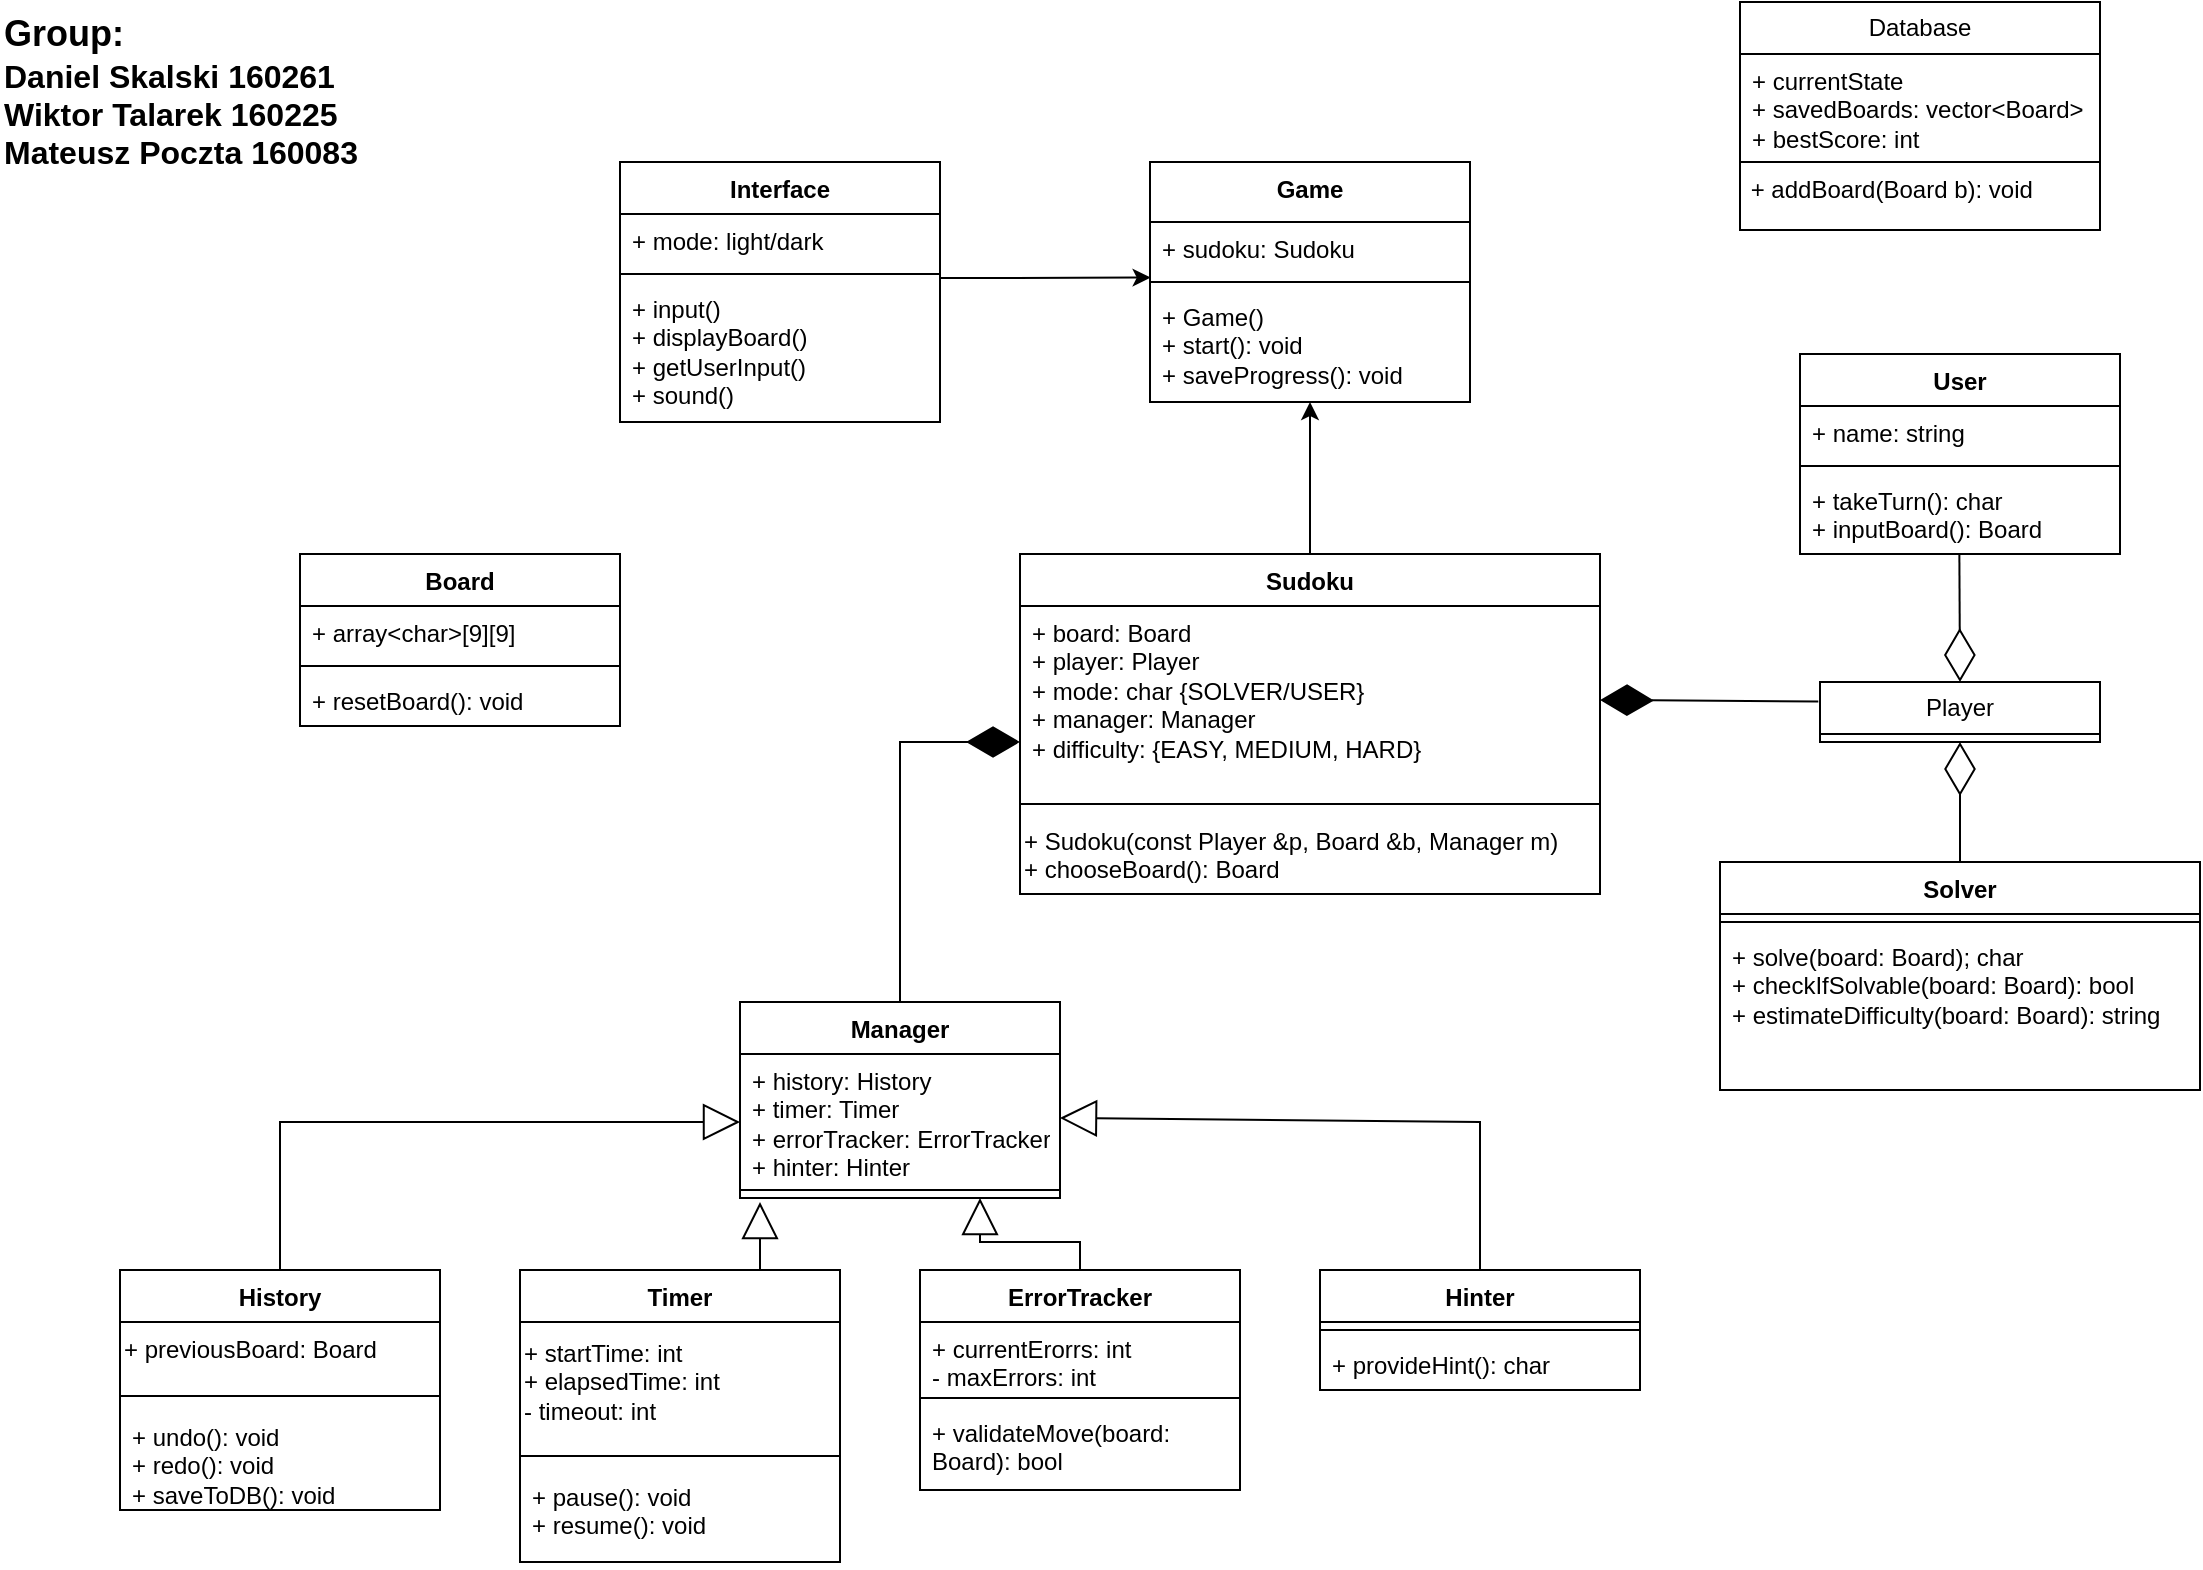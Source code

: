 <mxfile version="25.0.0">
  <diagram name="Page-1" id="KEwP62wF_SwWtXxTEuBz">
    <mxGraphModel dx="1386" dy="-114" grid="1" gridSize="10" guides="1" tooltips="1" connect="1" arrows="1" fold="1" page="1" pageScale="1" pageWidth="1169" pageHeight="827" math="0" shadow="0">
      <root>
        <mxCell id="0" />
        <mxCell id="1" parent="0" />
        <mxCell id="Woj5O2DryIJ29A_ZGA0t-1" value="Game" style="swimlane;fontStyle=1;align=center;verticalAlign=top;childLayout=stackLayout;horizontal=1;startSize=30;horizontalStack=0;resizeParent=1;resizeParentMax=0;resizeLast=0;collapsible=1;marginBottom=0;whiteSpace=wrap;html=1;" parent="1" vertex="1">
          <mxGeometry x="595" y="940" width="160" height="120" as="geometry" />
        </mxCell>
        <mxCell id="Woj5O2DryIJ29A_ZGA0t-2" value="+ sudoku: Sudoku&lt;div&gt;&lt;br&gt;&lt;/div&gt;" style="text;strokeColor=none;fillColor=none;align=left;verticalAlign=top;spacingLeft=4;spacingRight=4;overflow=hidden;rotatable=0;points=[[0,0.5],[1,0.5]];portConstraint=eastwest;whiteSpace=wrap;html=1;" parent="Woj5O2DryIJ29A_ZGA0t-1" vertex="1">
          <mxGeometry y="30" width="160" height="26" as="geometry" />
        </mxCell>
        <mxCell id="Woj5O2DryIJ29A_ZGA0t-3" value="" style="line;strokeWidth=1;fillColor=none;align=left;verticalAlign=middle;spacingTop=-1;spacingLeft=3;spacingRight=3;rotatable=0;labelPosition=right;points=[];portConstraint=eastwest;strokeColor=inherit;" parent="Woj5O2DryIJ29A_ZGA0t-1" vertex="1">
          <mxGeometry y="56" width="160" height="8" as="geometry" />
        </mxCell>
        <mxCell id="Woj5O2DryIJ29A_ZGA0t-4" value="&lt;div&gt;+ Game()&lt;/div&gt;+ start(): void&lt;div&gt;+ saveProgress(): void&lt;/div&gt;" style="text;strokeColor=none;fillColor=none;align=left;verticalAlign=top;spacingLeft=4;spacingRight=4;overflow=hidden;rotatable=0;points=[[0,0.5],[1,0.5]];portConstraint=eastwest;whiteSpace=wrap;html=1;" parent="Woj5O2DryIJ29A_ZGA0t-1" vertex="1">
          <mxGeometry y="64" width="160" height="56" as="geometry" />
        </mxCell>
        <mxCell id="Woj5O2DryIJ29A_ZGA0t-5" value="Database" style="swimlane;fontStyle=0;childLayout=stackLayout;horizontal=1;startSize=26;fillColor=none;horizontalStack=0;resizeParent=1;resizeParentMax=0;resizeLast=0;collapsible=1;marginBottom=0;whiteSpace=wrap;html=1;" parent="1" vertex="1">
          <mxGeometry x="890" y="860" width="180" height="114" as="geometry" />
        </mxCell>
        <mxCell id="Woj5O2DryIJ29A_ZGA0t-7" value="+ currentState&lt;div&gt;+ savedBoards: vector&amp;lt;Board&amp;gt;&lt;/div&gt;&lt;div&gt;+ bestScore: int&lt;/div&gt;" style="text;strokeColor=none;fillColor=none;align=left;verticalAlign=top;spacingLeft=4;spacingRight=4;overflow=hidden;rotatable=0;points=[[0,0.5],[1,0.5]];portConstraint=eastwest;whiteSpace=wrap;html=1;" parent="Woj5O2DryIJ29A_ZGA0t-5" vertex="1">
          <mxGeometry y="26" width="180" height="54" as="geometry" />
        </mxCell>
        <mxCell id="vE0TBjuXNU_hQBia-oiS-7" value="&amp;nbsp;+ addBoard(Board b): void" style="html=1;whiteSpace=wrap;fontSize=12;verticalAlign=top;align=left;" vertex="1" parent="Woj5O2DryIJ29A_ZGA0t-5">
          <mxGeometry y="80" width="180" height="34" as="geometry" />
        </mxCell>
        <mxCell id="Woj5O2DryIJ29A_ZGA0t-15" style="edgeStyle=orthogonalEdgeStyle;rounded=0;orthogonalLoop=1;jettySize=auto;html=1;exitX=0.5;exitY=0;exitDx=0;exitDy=0;entryX=0.5;entryY=1;entryDx=0;entryDy=0;entryPerimeter=0;" parent="1" source="Woj5O2DryIJ29A_ZGA0t-11" target="Woj5O2DryIJ29A_ZGA0t-4" edge="1">
          <mxGeometry relative="1" as="geometry">
            <mxPoint x="490" y="230" as="targetPoint" />
          </mxGeometry>
        </mxCell>
        <mxCell id="Woj5O2DryIJ29A_ZGA0t-11" value="Sudoku" style="swimlane;fontStyle=1;align=center;verticalAlign=top;childLayout=stackLayout;horizontal=1;startSize=26;horizontalStack=0;resizeParent=1;resizeParentMax=0;resizeLast=0;collapsible=1;marginBottom=0;whiteSpace=wrap;html=1;" parent="1" vertex="1">
          <mxGeometry x="530" y="1136" width="290" height="170" as="geometry" />
        </mxCell>
        <mxCell id="Woj5O2DryIJ29A_ZGA0t-12" value="+ board: Board&lt;div&gt;+ player: Player&lt;/div&gt;&lt;div&gt;+ mode: char {SOLVER/USER}&lt;/div&gt;&lt;div&gt;+ manager: Manager&lt;/div&gt;&lt;div&gt;+ difficulty: {EASY, MEDIUM, HARD}&lt;/div&gt;" style="text;strokeColor=none;fillColor=none;align=left;verticalAlign=top;spacingLeft=4;spacingRight=4;overflow=hidden;rotatable=0;points=[[0,0.5],[1,0.5]];portConstraint=eastwest;whiteSpace=wrap;html=1;" parent="Woj5O2DryIJ29A_ZGA0t-11" vertex="1">
          <mxGeometry y="26" width="290" height="94" as="geometry" />
        </mxCell>
        <mxCell id="Woj5O2DryIJ29A_ZGA0t-13" value="" style="line;strokeWidth=1;fillColor=none;align=left;verticalAlign=middle;spacingTop=-1;spacingLeft=3;spacingRight=3;rotatable=0;labelPosition=right;points=[];portConstraint=eastwest;strokeColor=inherit;" parent="Woj5O2DryIJ29A_ZGA0t-11" vertex="1">
          <mxGeometry y="120" width="290" height="10" as="geometry" />
        </mxCell>
        <mxCell id="Woj5O2DryIJ29A_ZGA0t-67" value="&lt;div&gt;+ Sudoku(const Player &amp;amp;p, Board &amp;amp;b, Manager m)&amp;nbsp;&lt;/div&gt;+ chooseBoard(): Board" style="text;html=1;align=left;verticalAlign=top;resizable=0;points=[];autosize=1;strokeColor=none;fillColor=none;" parent="Woj5O2DryIJ29A_ZGA0t-11" vertex="1">
          <mxGeometry y="130" width="290" height="40" as="geometry" />
        </mxCell>
        <mxCell id="Woj5O2DryIJ29A_ZGA0t-16" value="Player" style="swimlane;fontStyle=0;childLayout=stackLayout;horizontal=1;startSize=26;fillColor=none;horizontalStack=0;resizeParent=1;resizeParentMax=0;resizeLast=0;collapsible=1;marginBottom=0;whiteSpace=wrap;html=1;" parent="1" vertex="1">
          <mxGeometry x="930" y="1200" width="140" height="30" as="geometry" />
        </mxCell>
        <mxCell id="Woj5O2DryIJ29A_ZGA0t-21" value="User" style="swimlane;fontStyle=1;align=center;verticalAlign=top;childLayout=stackLayout;horizontal=1;startSize=26;horizontalStack=0;resizeParent=1;resizeParentMax=0;resizeLast=0;collapsible=1;marginBottom=0;whiteSpace=wrap;html=1;" parent="1" vertex="1">
          <mxGeometry x="920" y="1036" width="160" height="100" as="geometry" />
        </mxCell>
        <mxCell id="Woj5O2DryIJ29A_ZGA0t-22" value="+ name: string" style="text;strokeColor=none;fillColor=none;align=left;verticalAlign=top;spacingLeft=4;spacingRight=4;overflow=hidden;rotatable=0;points=[[0,0.5],[1,0.5]];portConstraint=eastwest;whiteSpace=wrap;html=1;" parent="Woj5O2DryIJ29A_ZGA0t-21" vertex="1">
          <mxGeometry y="26" width="160" height="26" as="geometry" />
        </mxCell>
        <mxCell id="Woj5O2DryIJ29A_ZGA0t-23" value="" style="line;strokeWidth=1;fillColor=none;align=left;verticalAlign=middle;spacingTop=-1;spacingLeft=3;spacingRight=3;rotatable=0;labelPosition=right;points=[];portConstraint=eastwest;strokeColor=inherit;" parent="Woj5O2DryIJ29A_ZGA0t-21" vertex="1">
          <mxGeometry y="52" width="160" height="8" as="geometry" />
        </mxCell>
        <mxCell id="Woj5O2DryIJ29A_ZGA0t-24" value="+ takeTurn(): char&lt;div&gt;+ inputBoard(): Board&lt;/div&gt;" style="text;strokeColor=none;fillColor=none;align=left;verticalAlign=top;spacingLeft=4;spacingRight=4;overflow=hidden;rotatable=0;points=[[0,0.5],[1,0.5]];portConstraint=eastwest;whiteSpace=wrap;html=1;" parent="Woj5O2DryIJ29A_ZGA0t-21" vertex="1">
          <mxGeometry y="60" width="160" height="40" as="geometry" />
        </mxCell>
        <mxCell id="Woj5O2DryIJ29A_ZGA0t-26" value="Solver" style="swimlane;fontStyle=1;align=center;verticalAlign=top;childLayout=stackLayout;horizontal=1;startSize=26;horizontalStack=0;resizeParent=1;resizeParentMax=0;resizeLast=0;collapsible=1;marginBottom=0;whiteSpace=wrap;html=1;" parent="1" vertex="1">
          <mxGeometry x="880" y="1290" width="240" height="114" as="geometry" />
        </mxCell>
        <mxCell id="Woj5O2DryIJ29A_ZGA0t-28" value="" style="line;strokeWidth=1;fillColor=none;align=left;verticalAlign=middle;spacingTop=-1;spacingLeft=3;spacingRight=3;rotatable=0;labelPosition=right;points=[];portConstraint=eastwest;strokeColor=inherit;" parent="Woj5O2DryIJ29A_ZGA0t-26" vertex="1">
          <mxGeometry y="26" width="240" height="8" as="geometry" />
        </mxCell>
        <mxCell id="Woj5O2DryIJ29A_ZGA0t-29" value="+ solve(board: Board); char&lt;div&gt;+ checkIfSolvable(board: Board): bool&lt;/div&gt;&lt;div&gt;+ estimateDifficulty(board: Board): string&lt;/div&gt;" style="text;strokeColor=none;fillColor=none;align=left;verticalAlign=top;spacingLeft=4;spacingRight=4;overflow=hidden;rotatable=0;points=[[0,0.5],[1,0.5]];portConstraint=eastwest;whiteSpace=wrap;html=1;" parent="Woj5O2DryIJ29A_ZGA0t-26" vertex="1">
          <mxGeometry y="34" width="240" height="80" as="geometry" />
        </mxCell>
        <mxCell id="Woj5O2DryIJ29A_ZGA0t-31" value="Interface" style="swimlane;fontStyle=1;align=center;verticalAlign=top;childLayout=stackLayout;horizontal=1;startSize=26;horizontalStack=0;resizeParent=1;resizeParentMax=0;resizeLast=0;collapsible=1;marginBottom=0;whiteSpace=wrap;html=1;" parent="1" vertex="1">
          <mxGeometry x="330" y="940" width="160" height="130" as="geometry" />
        </mxCell>
        <mxCell id="Woj5O2DryIJ29A_ZGA0t-32" value="+ mode: light/dark" style="text;strokeColor=none;fillColor=none;align=left;verticalAlign=top;spacingLeft=4;spacingRight=4;overflow=hidden;rotatable=0;points=[[0,0.5],[1,0.5]];portConstraint=eastwest;whiteSpace=wrap;html=1;" parent="Woj5O2DryIJ29A_ZGA0t-31" vertex="1">
          <mxGeometry y="26" width="160" height="26" as="geometry" />
        </mxCell>
        <mxCell id="Woj5O2DryIJ29A_ZGA0t-33" value="" style="line;strokeWidth=1;fillColor=none;align=left;verticalAlign=middle;spacingTop=-1;spacingLeft=3;spacingRight=3;rotatable=0;labelPosition=right;points=[];portConstraint=eastwest;strokeColor=inherit;" parent="Woj5O2DryIJ29A_ZGA0t-31" vertex="1">
          <mxGeometry y="52" width="160" height="8" as="geometry" />
        </mxCell>
        <mxCell id="Woj5O2DryIJ29A_ZGA0t-34" value="+ input()&lt;div&gt;+ displayBoard()&lt;/div&gt;&lt;div&gt;+ getUserInput()&lt;/div&gt;&lt;div&gt;+ sound()&lt;/div&gt;" style="text;strokeColor=none;fillColor=none;align=left;verticalAlign=top;spacingLeft=4;spacingRight=4;overflow=hidden;rotatable=0;points=[[0,0.5],[1,0.5]];portConstraint=eastwest;whiteSpace=wrap;html=1;" parent="Woj5O2DryIJ29A_ZGA0t-31" vertex="1">
          <mxGeometry y="60" width="160" height="70" as="geometry" />
        </mxCell>
        <mxCell id="vE0TBjuXNU_hQBia-oiS-2" value="Board" style="swimlane;fontStyle=1;align=center;verticalAlign=top;childLayout=stackLayout;horizontal=1;startSize=26;horizontalStack=0;resizeParent=1;resizeParentMax=0;resizeLast=0;collapsible=1;marginBottom=0;whiteSpace=wrap;html=1;" vertex="1" parent="1">
          <mxGeometry x="170" y="1136" width="160" height="86" as="geometry" />
        </mxCell>
        <mxCell id="vE0TBjuXNU_hQBia-oiS-3" value="+ array&amp;lt;char&amp;gt;[9][9]" style="text;strokeColor=none;fillColor=none;align=left;verticalAlign=top;spacingLeft=4;spacingRight=4;overflow=hidden;rotatable=0;points=[[0,0.5],[1,0.5]];portConstraint=eastwest;whiteSpace=wrap;html=1;" vertex="1" parent="vE0TBjuXNU_hQBia-oiS-2">
          <mxGeometry y="26" width="160" height="26" as="geometry" />
        </mxCell>
        <mxCell id="vE0TBjuXNU_hQBia-oiS-4" value="" style="line;strokeWidth=1;fillColor=none;align=left;verticalAlign=middle;spacingTop=-1;spacingLeft=3;spacingRight=3;rotatable=0;labelPosition=right;points=[];portConstraint=eastwest;strokeColor=inherit;" vertex="1" parent="vE0TBjuXNU_hQBia-oiS-2">
          <mxGeometry y="52" width="160" height="8" as="geometry" />
        </mxCell>
        <mxCell id="vE0TBjuXNU_hQBia-oiS-5" value="+ resetBoard(): void" style="text;strokeColor=none;fillColor=none;align=left;verticalAlign=top;spacingLeft=4;spacingRight=4;overflow=hidden;rotatable=0;points=[[0,0.5],[1,0.5]];portConstraint=eastwest;whiteSpace=wrap;html=1;" vertex="1" parent="vE0TBjuXNU_hQBia-oiS-2">
          <mxGeometry y="60" width="160" height="26" as="geometry" />
        </mxCell>
        <mxCell id="Woj5O2DryIJ29A_ZGA0t-36" value="Manager" style="swimlane;fontStyle=1;align=center;verticalAlign=top;childLayout=stackLayout;horizontal=1;startSize=26;horizontalStack=0;resizeParent=1;resizeParentMax=0;resizeLast=0;collapsible=1;marginBottom=0;whiteSpace=wrap;html=1;" parent="1" vertex="1">
          <mxGeometry x="390" y="1360" width="160" height="98" as="geometry" />
        </mxCell>
        <mxCell id="Woj5O2DryIJ29A_ZGA0t-37" value="+ history: History&lt;div&gt;+ timer: Timer&lt;/div&gt;&lt;div&gt;+ errorTracker: ErrorTracker&lt;/div&gt;&lt;div&gt;+ hinter: Hinter&lt;/div&gt;" style="text;strokeColor=none;fillColor=none;align=left;verticalAlign=top;spacingLeft=4;spacingRight=4;overflow=hidden;rotatable=0;points=[[0,0.5],[1,0.5]];portConstraint=eastwest;whiteSpace=wrap;html=1;" parent="Woj5O2DryIJ29A_ZGA0t-36" vertex="1">
          <mxGeometry y="26" width="160" height="64" as="geometry" />
        </mxCell>
        <mxCell id="Woj5O2DryIJ29A_ZGA0t-38" value="" style="line;strokeWidth=1;fillColor=none;align=left;verticalAlign=middle;spacingTop=-1;spacingLeft=3;spacingRight=3;rotatable=0;labelPosition=right;points=[];portConstraint=eastwest;strokeColor=inherit;" parent="Woj5O2DryIJ29A_ZGA0t-36" vertex="1">
          <mxGeometry y="90" width="160" height="8" as="geometry" />
        </mxCell>
        <mxCell id="Woj5O2DryIJ29A_ZGA0t-41" value="History" style="swimlane;fontStyle=1;align=center;verticalAlign=top;childLayout=stackLayout;horizontal=1;startSize=26;horizontalStack=0;resizeParent=1;resizeParentMax=0;resizeLast=0;collapsible=1;marginBottom=0;whiteSpace=wrap;html=1;" parent="1" vertex="1">
          <mxGeometry x="80" y="1494" width="160" height="120" as="geometry" />
        </mxCell>
        <mxCell id="vE0TBjuXNU_hQBia-oiS-8" value="+ previousBoard: Board" style="text;html=1;align=left;verticalAlign=top;resizable=0;points=[];autosize=1;strokeColor=none;fillColor=none;" vertex="1" parent="Woj5O2DryIJ29A_ZGA0t-41">
          <mxGeometry y="26" width="160" height="30" as="geometry" />
        </mxCell>
        <mxCell id="Woj5O2DryIJ29A_ZGA0t-43" value="" style="line;strokeWidth=1;fillColor=none;align=left;verticalAlign=middle;spacingTop=-1;spacingLeft=3;spacingRight=3;rotatable=0;labelPosition=right;points=[];portConstraint=eastwest;strokeColor=inherit;" parent="Woj5O2DryIJ29A_ZGA0t-41" vertex="1">
          <mxGeometry y="56" width="160" height="14" as="geometry" />
        </mxCell>
        <mxCell id="Woj5O2DryIJ29A_ZGA0t-44" value="+ undo(): void&lt;div&gt;+ redo(): void&lt;/div&gt;&lt;div&gt;+ saveToDB(): void&lt;/div&gt;" style="text;strokeColor=none;fillColor=none;align=left;verticalAlign=top;spacingLeft=4;spacingRight=4;overflow=hidden;rotatable=0;points=[[0,0.5],[1,0.5]];portConstraint=eastwest;whiteSpace=wrap;html=1;" parent="Woj5O2DryIJ29A_ZGA0t-41" vertex="1">
          <mxGeometry y="70" width="160" height="50" as="geometry" />
        </mxCell>
        <mxCell id="Woj5O2DryIJ29A_ZGA0t-53" value="ErrorTracker" style="swimlane;fontStyle=1;align=center;verticalAlign=top;childLayout=stackLayout;horizontal=1;startSize=26;horizontalStack=0;resizeParent=1;resizeParentMax=0;resizeLast=0;collapsible=1;marginBottom=0;whiteSpace=wrap;html=1;" parent="1" vertex="1">
          <mxGeometry x="480" y="1494" width="160" height="110" as="geometry" />
        </mxCell>
        <mxCell id="Woj5O2DryIJ29A_ZGA0t-54" value="&lt;div&gt;+ currentErorrs: int&lt;/div&gt;- maxErrors: int&lt;div&gt;&lt;br&gt;&lt;/div&gt;" style="text;strokeColor=none;fillColor=none;align=left;verticalAlign=top;spacingLeft=4;spacingRight=4;overflow=hidden;rotatable=0;points=[[0,0.5],[1,0.5]];portConstraint=eastwest;whiteSpace=wrap;html=1;" parent="Woj5O2DryIJ29A_ZGA0t-53" vertex="1">
          <mxGeometry y="26" width="160" height="34" as="geometry" />
        </mxCell>
        <mxCell id="Woj5O2DryIJ29A_ZGA0t-55" value="" style="line;strokeWidth=1;fillColor=none;align=left;verticalAlign=middle;spacingTop=-1;spacingLeft=3;spacingRight=3;rotatable=0;labelPosition=right;points=[];portConstraint=eastwest;strokeColor=inherit;" parent="Woj5O2DryIJ29A_ZGA0t-53" vertex="1">
          <mxGeometry y="60" width="160" height="8" as="geometry" />
        </mxCell>
        <mxCell id="Woj5O2DryIJ29A_ZGA0t-56" value="+ validateMove(board: Board): bool" style="text;strokeColor=none;fillColor=none;align=left;verticalAlign=top;spacingLeft=4;spacingRight=4;overflow=hidden;rotatable=0;points=[[0,0.5],[1,0.5]];portConstraint=eastwest;whiteSpace=wrap;html=1;" parent="Woj5O2DryIJ29A_ZGA0t-53" vertex="1">
          <mxGeometry y="68" width="160" height="42" as="geometry" />
        </mxCell>
        <mxCell id="Woj5O2DryIJ29A_ZGA0t-49" value="Hinter" style="swimlane;fontStyle=1;align=center;verticalAlign=top;childLayout=stackLayout;horizontal=1;startSize=26;horizontalStack=0;resizeParent=1;resizeParentMax=0;resizeLast=0;collapsible=1;marginBottom=0;whiteSpace=wrap;html=1;" parent="1" vertex="1">
          <mxGeometry x="680" y="1494" width="160" height="60" as="geometry" />
        </mxCell>
        <mxCell id="Woj5O2DryIJ29A_ZGA0t-51" value="" style="line;strokeWidth=1;fillColor=none;align=left;verticalAlign=middle;spacingTop=-1;spacingLeft=3;spacingRight=3;rotatable=0;labelPosition=right;points=[];portConstraint=eastwest;strokeColor=inherit;" parent="Woj5O2DryIJ29A_ZGA0t-49" vertex="1">
          <mxGeometry y="26" width="160" height="8" as="geometry" />
        </mxCell>
        <mxCell id="Woj5O2DryIJ29A_ZGA0t-52" value="+ provideHint(): char" style="text;strokeColor=none;fillColor=none;align=left;verticalAlign=top;spacingLeft=4;spacingRight=4;overflow=hidden;rotatable=0;points=[[0,0.5],[1,0.5]];portConstraint=eastwest;whiteSpace=wrap;html=1;" parent="Woj5O2DryIJ29A_ZGA0t-49" vertex="1">
          <mxGeometry y="34" width="160" height="26" as="geometry" />
        </mxCell>
        <mxCell id="Woj5O2DryIJ29A_ZGA0t-45" value="Timer" style="swimlane;fontStyle=1;align=center;verticalAlign=top;childLayout=stackLayout;horizontal=1;startSize=26;horizontalStack=0;resizeParent=1;resizeParentMax=0;resizeLast=0;collapsible=1;marginBottom=0;whiteSpace=wrap;html=1;" parent="1" vertex="1">
          <mxGeometry x="280" y="1494" width="160" height="146" as="geometry" />
        </mxCell>
        <mxCell id="Woj5O2DryIJ29A_ZGA0t-63" value="+ startTime: int&lt;div&gt;+ elapsedTime: int&lt;/div&gt;&lt;div&gt;- timeout: int&lt;/div&gt;" style="text;html=1;align=left;verticalAlign=middle;resizable=0;points=[];autosize=1;strokeColor=none;fillColor=none;" parent="Woj5O2DryIJ29A_ZGA0t-45" vertex="1">
          <mxGeometry y="26" width="160" height="60" as="geometry" />
        </mxCell>
        <mxCell id="Woj5O2DryIJ29A_ZGA0t-47" value="" style="line;strokeWidth=1;fillColor=none;align=left;verticalAlign=middle;spacingTop=-1;spacingLeft=3;spacingRight=3;rotatable=0;labelPosition=right;points=[];portConstraint=eastwest;strokeColor=inherit;" parent="Woj5O2DryIJ29A_ZGA0t-45" vertex="1">
          <mxGeometry y="86" width="160" height="14" as="geometry" />
        </mxCell>
        <mxCell id="Woj5O2DryIJ29A_ZGA0t-48" value="+ pause(): void&lt;div&gt;+ resume(): void&lt;/div&gt;" style="text;strokeColor=none;fillColor=none;align=left;verticalAlign=top;spacingLeft=4;spacingRight=4;overflow=hidden;rotatable=0;points=[[0,0.5],[1,0.5]];portConstraint=eastwest;whiteSpace=wrap;html=1;" parent="Woj5O2DryIJ29A_ZGA0t-45" vertex="1">
          <mxGeometry y="100" width="160" height="46" as="geometry" />
        </mxCell>
        <mxCell id="vE0TBjuXNU_hQBia-oiS-9" style="edgeStyle=orthogonalEdgeStyle;rounded=0;orthogonalLoop=1;jettySize=auto;html=1;exitX=1;exitY=0.5;exitDx=0;exitDy=0;entryX=0.002;entryY=1.069;entryDx=0;entryDy=0;entryPerimeter=0;" edge="1" parent="1" source="Woj5O2DryIJ29A_ZGA0t-34" target="Woj5O2DryIJ29A_ZGA0t-2">
          <mxGeometry relative="1" as="geometry">
            <Array as="points">
              <mxPoint x="490" y="998" />
              <mxPoint x="520" y="998" />
            </Array>
          </mxGeometry>
        </mxCell>
        <mxCell id="vE0TBjuXNU_hQBia-oiS-19" value="&lt;b&gt;&lt;font style=&quot;font-size: 18px;&quot;&gt;Group:&lt;/font&gt;&lt;/b&gt;&lt;div&gt;&lt;div&gt;&lt;b&gt;&lt;font size=&quot;3&quot;&gt;Daniel Skalski 160261&lt;/font&gt;&lt;/b&gt;&lt;/div&gt;&lt;div&gt;&lt;b&gt;&lt;font size=&quot;3&quot;&gt;Wiktor Talarek 160225&lt;/font&gt;&lt;/b&gt;&lt;/div&gt;&lt;div&gt;&lt;b&gt;&lt;font size=&quot;3&quot;&gt;Mateusz Poczta 160083&lt;/font&gt;&lt;/b&gt;&lt;/div&gt;&lt;/div&gt;" style="text;html=1;align=left;verticalAlign=middle;resizable=0;points=[];autosize=1;strokeColor=none;fillColor=none;" vertex="1" parent="1">
          <mxGeometry x="20" y="860" width="200" height="90" as="geometry" />
        </mxCell>
        <mxCell id="vE0TBjuXNU_hQBia-oiS-20" value="" style="endArrow=diamondThin;endFill=1;endSize=24;html=1;rounded=0;exitX=0.5;exitY=0;exitDx=0;exitDy=0;" edge="1" parent="1" source="Woj5O2DryIJ29A_ZGA0t-36">
          <mxGeometry width="160" relative="1" as="geometry">
            <mxPoint x="370" y="1230" as="sourcePoint" />
            <mxPoint x="530" y="1230" as="targetPoint" />
            <Array as="points">
              <mxPoint x="470" y="1230" />
            </Array>
          </mxGeometry>
        </mxCell>
        <mxCell id="vE0TBjuXNU_hQBia-oiS-21" value="" style="endArrow=diamondThin;endFill=1;endSize=24;html=1;rounded=0;exitX=-0.006;exitY=0.326;exitDx=0;exitDy=0;entryX=1;entryY=0.5;entryDx=0;entryDy=0;exitPerimeter=0;" edge="1" parent="1" source="Woj5O2DryIJ29A_ZGA0t-16" target="Woj5O2DryIJ29A_ZGA0t-12">
          <mxGeometry width="160" relative="1" as="geometry">
            <mxPoint x="755" y="1206" as="sourcePoint" />
            <mxPoint x="915" y="1206" as="targetPoint" />
          </mxGeometry>
        </mxCell>
        <mxCell id="vE0TBjuXNU_hQBia-oiS-22" value="" style="endArrow=diamondThin;endFill=0;endSize=24;html=1;rounded=0;entryX=0.5;entryY=1;entryDx=0;entryDy=0;exitX=0.5;exitY=0;exitDx=0;exitDy=0;" edge="1" parent="1" source="Woj5O2DryIJ29A_ZGA0t-26" target="Woj5O2DryIJ29A_ZGA0t-16">
          <mxGeometry width="160" relative="1" as="geometry">
            <mxPoint x="890" y="1250" as="sourcePoint" />
            <mxPoint x="1050" y="1250" as="targetPoint" />
          </mxGeometry>
        </mxCell>
        <mxCell id="vE0TBjuXNU_hQBia-oiS-23" value="" style="endArrow=diamondThin;endFill=0;endSize=24;html=1;rounded=0;exitX=0.498;exitY=0.986;exitDx=0;exitDy=0;exitPerimeter=0;entryX=0.5;entryY=0;entryDx=0;entryDy=0;" edge="1" parent="1" source="Woj5O2DryIJ29A_ZGA0t-24" target="Woj5O2DryIJ29A_ZGA0t-16">
          <mxGeometry width="160" relative="1" as="geometry">
            <mxPoint x="890" y="1180" as="sourcePoint" />
            <mxPoint x="1050" y="1180" as="targetPoint" />
          </mxGeometry>
        </mxCell>
        <mxCell id="vE0TBjuXNU_hQBia-oiS-24" value="" style="text;strokeColor=none;fillColor=none;align=left;verticalAlign=middle;spacingTop=-1;spacingLeft=4;spacingRight=4;rotatable=0;labelPosition=right;points=[];portConstraint=eastwest;" vertex="1" parent="1">
          <mxGeometry x="700" y="1260" width="20" height="14" as="geometry" />
        </mxCell>
        <mxCell id="vE0TBjuXNU_hQBia-oiS-25" value="" style="endArrow=block;endSize=16;endFill=0;html=1;rounded=0;exitX=0.5;exitY=0;exitDx=0;exitDy=0;" edge="1" parent="1" source="Woj5O2DryIJ29A_ZGA0t-41">
          <mxGeometry width="160" relative="1" as="geometry">
            <mxPoint x="160" y="1420" as="sourcePoint" />
            <mxPoint x="390" y="1420" as="targetPoint" />
            <Array as="points">
              <mxPoint x="160" y="1420" />
            </Array>
            <mxPoint as="offset" />
          </mxGeometry>
        </mxCell>
        <mxCell id="vE0TBjuXNU_hQBia-oiS-27" value="" style="endArrow=block;endSize=16;endFill=0;html=1;rounded=0;entryX=1;entryY=0.5;entryDx=0;entryDy=0;exitX=0.5;exitY=0;exitDx=0;exitDy=0;" edge="1" parent="1" source="Woj5O2DryIJ29A_ZGA0t-49" target="Woj5O2DryIJ29A_ZGA0t-37">
          <mxGeometry width="160" relative="1" as="geometry">
            <mxPoint x="760" y="1490" as="sourcePoint" />
            <mxPoint x="780" y="1404" as="targetPoint" />
            <Array as="points">
              <mxPoint x="760" y="1420" />
            </Array>
            <mxPoint as="offset" />
          </mxGeometry>
        </mxCell>
        <mxCell id="vE0TBjuXNU_hQBia-oiS-28" value="" style="endArrow=block;endSize=16;endFill=0;html=1;rounded=0;exitX=0.5;exitY=0;exitDx=0;exitDy=0;entryX=0.75;entryY=1;entryDx=0;entryDy=0;" edge="1" parent="1" source="Woj5O2DryIJ29A_ZGA0t-53" target="Woj5O2DryIJ29A_ZGA0t-36">
          <mxGeometry width="160" relative="1" as="geometry">
            <mxPoint x="390" y="1544" as="sourcePoint" />
            <mxPoint x="620" y="1470" as="targetPoint" />
            <Array as="points">
              <mxPoint x="560" y="1480" />
              <mxPoint x="510" y="1480" />
            </Array>
            <mxPoint as="offset" />
          </mxGeometry>
        </mxCell>
        <mxCell id="vE0TBjuXNU_hQBia-oiS-26" value="" style="endArrow=block;endSize=16;endFill=0;html=1;rounded=0;exitX=0.75;exitY=0;exitDx=0;exitDy=0;" edge="1" parent="1" source="Woj5O2DryIJ29A_ZGA0t-45">
          <mxGeometry width="160" relative="1" as="geometry">
            <mxPoint x="400" y="1490" as="sourcePoint" />
            <mxPoint x="400" y="1460" as="targetPoint" />
            <Array as="points">
              <mxPoint x="400" y="1480.32" />
            </Array>
            <mxPoint as="offset" />
          </mxGeometry>
        </mxCell>
      </root>
    </mxGraphModel>
  </diagram>
</mxfile>
